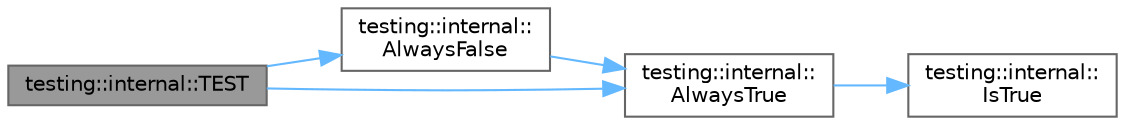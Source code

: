 digraph "testing::internal::TEST"
{
 // LATEX_PDF_SIZE
  bgcolor="transparent";
  edge [fontname=Helvetica,fontsize=10,labelfontname=Helvetica,labelfontsize=10];
  node [fontname=Helvetica,fontsize=10,shape=box,height=0.2,width=0.4];
  rankdir="LR";
  Node1 [id="Node000001",label="testing::internal::TEST",height=0.2,width=0.4,color="gray40", fillcolor="grey60", style="filled", fontcolor="black",tooltip=" "];
  Node1 -> Node2 [id="edge1_Node000001_Node000002",color="steelblue1",style="solid",tooltip=" "];
  Node2 [id="Node000002",label="testing::internal::\lAlwaysFalse",height=0.2,width=0.4,color="grey40", fillcolor="white", style="filled",URL="$namespacetesting_1_1internal.html#a4b24c851ab13569b1b15b3d259b60d2e",tooltip=" "];
  Node2 -> Node3 [id="edge2_Node000002_Node000003",color="steelblue1",style="solid",tooltip=" "];
  Node3 [id="Node000003",label="testing::internal::\lAlwaysTrue",height=0.2,width=0.4,color="grey40", fillcolor="white", style="filled",URL="$namespacetesting_1_1internal.html#a922c9da63cd4bf94fc473b9ecac76414",tooltip=" "];
  Node3 -> Node4 [id="edge3_Node000003_Node000004",color="steelblue1",style="solid",tooltip=" "];
  Node4 [id="Node000004",label="testing::internal::\lIsTrue",height=0.2,width=0.4,color="grey40", fillcolor="white", style="filled",URL="$namespacetesting_1_1internal.html#a527b9bcc13669b9a16400c8514266254",tooltip=" "];
  Node1 -> Node3 [id="edge4_Node000001_Node000003",color="steelblue1",style="solid",tooltip=" "];
}
